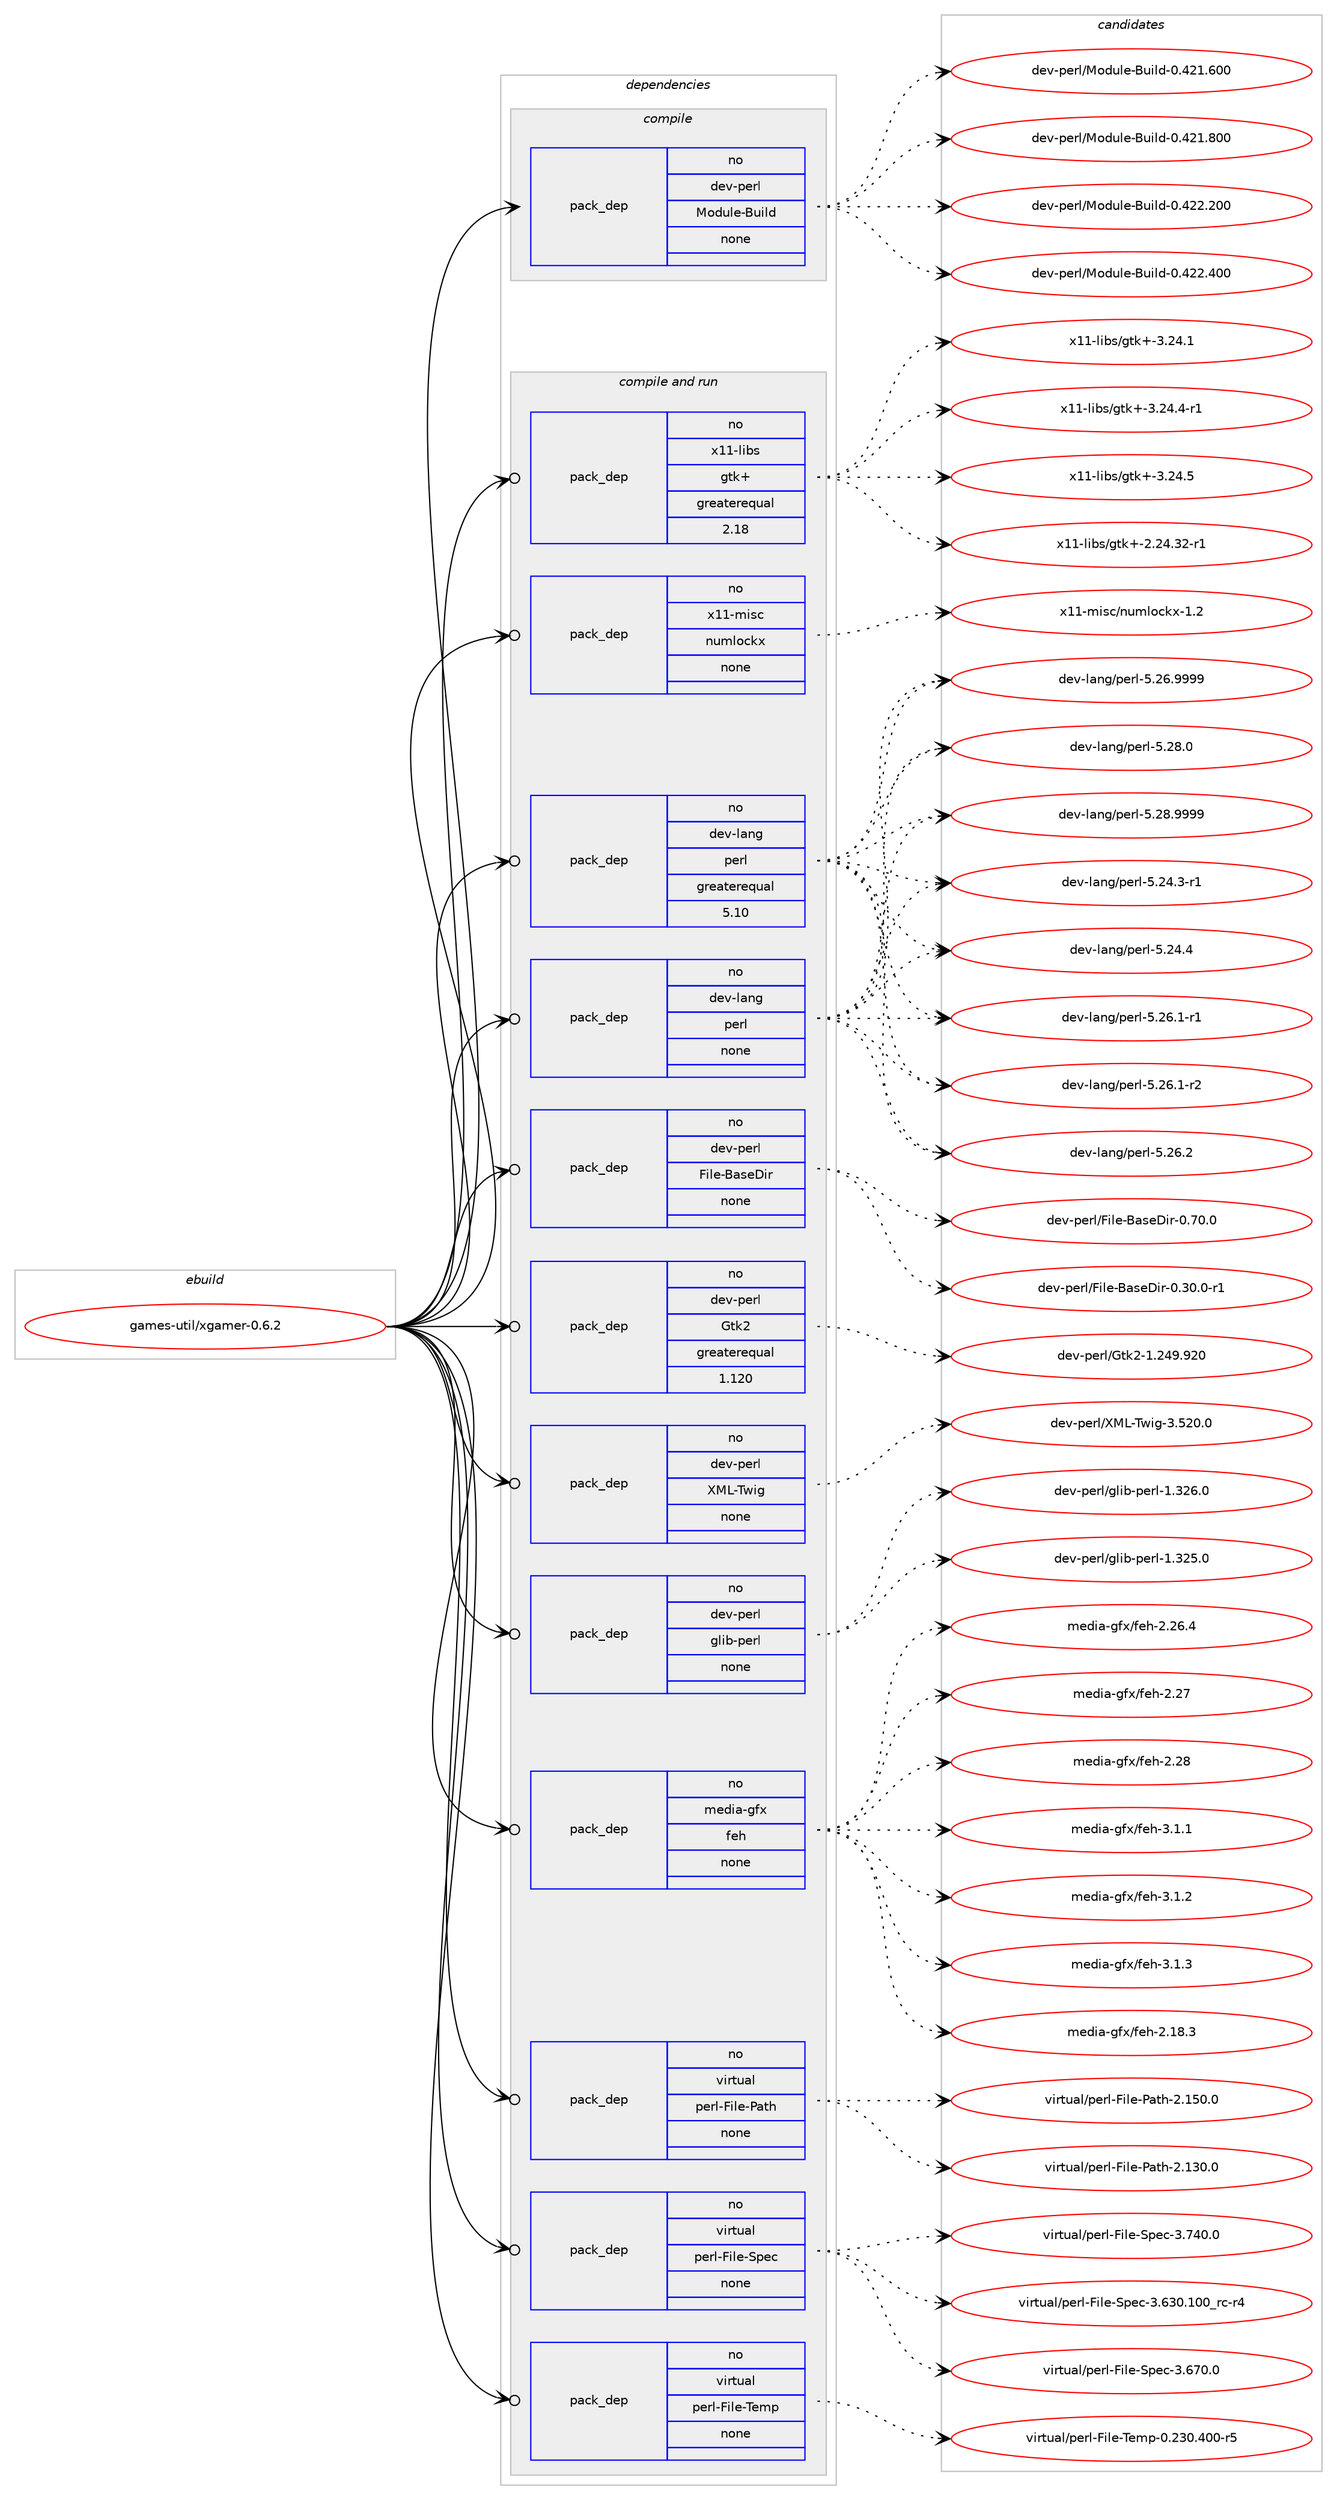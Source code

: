 digraph prolog {

# *************
# Graph options
# *************

newrank=true;
concentrate=true;
compound=true;
graph [rankdir=LR,fontname=Helvetica,fontsize=10,ranksep=1.5];#, ranksep=2.5, nodesep=0.2];
edge  [arrowhead=vee];
node  [fontname=Helvetica,fontsize=10];

# **********
# The ebuild
# **********

subgraph cluster_leftcol {
color=gray;
rank=same;
label=<<i>ebuild</i>>;
id [label="games-util/xgamer-0.6.2", color=red, width=4, href="../games-util/xgamer-0.6.2.svg"];
}

# ****************
# The dependencies
# ****************

subgraph cluster_midcol {
color=gray;
label=<<i>dependencies</i>>;
subgraph cluster_compile {
fillcolor="#eeeeee";
style=filled;
label=<<i>compile</i>>;
subgraph pack1110899 {
dependency1562332 [label=<<TABLE BORDER="0" CELLBORDER="1" CELLSPACING="0" CELLPADDING="4" WIDTH="220"><TR><TD ROWSPAN="6" CELLPADDING="30">pack_dep</TD></TR><TR><TD WIDTH="110">no</TD></TR><TR><TD>dev-perl</TD></TR><TR><TD>Module-Build</TD></TR><TR><TD>none</TD></TR><TR><TD></TD></TR></TABLE>>, shape=none, color=blue];
}
id:e -> dependency1562332:w [weight=20,style="solid",arrowhead="vee"];
}
subgraph cluster_compileandrun {
fillcolor="#eeeeee";
style=filled;
label=<<i>compile and run</i>>;
subgraph pack1110900 {
dependency1562333 [label=<<TABLE BORDER="0" CELLBORDER="1" CELLSPACING="0" CELLPADDING="4" WIDTH="220"><TR><TD ROWSPAN="6" CELLPADDING="30">pack_dep</TD></TR><TR><TD WIDTH="110">no</TD></TR><TR><TD>dev-lang</TD></TR><TR><TD>perl</TD></TR><TR><TD>greaterequal</TD></TR><TR><TD>5.10</TD></TR></TABLE>>, shape=none, color=blue];
}
id:e -> dependency1562333:w [weight=20,style="solid",arrowhead="odotvee"];
subgraph pack1110901 {
dependency1562334 [label=<<TABLE BORDER="0" CELLBORDER="1" CELLSPACING="0" CELLPADDING="4" WIDTH="220"><TR><TD ROWSPAN="6" CELLPADDING="30">pack_dep</TD></TR><TR><TD WIDTH="110">no</TD></TR><TR><TD>dev-lang</TD></TR><TR><TD>perl</TD></TR><TR><TD>none</TD></TR><TR><TD></TD></TR></TABLE>>, shape=none, color=blue];
}
id:e -> dependency1562334:w [weight=20,style="solid",arrowhead="odotvee"];
subgraph pack1110902 {
dependency1562335 [label=<<TABLE BORDER="0" CELLBORDER="1" CELLSPACING="0" CELLPADDING="4" WIDTH="220"><TR><TD ROWSPAN="6" CELLPADDING="30">pack_dep</TD></TR><TR><TD WIDTH="110">no</TD></TR><TR><TD>dev-perl</TD></TR><TR><TD>File-BaseDir</TD></TR><TR><TD>none</TD></TR><TR><TD></TD></TR></TABLE>>, shape=none, color=blue];
}
id:e -> dependency1562335:w [weight=20,style="solid",arrowhead="odotvee"];
subgraph pack1110903 {
dependency1562336 [label=<<TABLE BORDER="0" CELLBORDER="1" CELLSPACING="0" CELLPADDING="4" WIDTH="220"><TR><TD ROWSPAN="6" CELLPADDING="30">pack_dep</TD></TR><TR><TD WIDTH="110">no</TD></TR><TR><TD>dev-perl</TD></TR><TR><TD>Gtk2</TD></TR><TR><TD>greaterequal</TD></TR><TR><TD>1.120</TD></TR></TABLE>>, shape=none, color=blue];
}
id:e -> dependency1562336:w [weight=20,style="solid",arrowhead="odotvee"];
subgraph pack1110904 {
dependency1562337 [label=<<TABLE BORDER="0" CELLBORDER="1" CELLSPACING="0" CELLPADDING="4" WIDTH="220"><TR><TD ROWSPAN="6" CELLPADDING="30">pack_dep</TD></TR><TR><TD WIDTH="110">no</TD></TR><TR><TD>dev-perl</TD></TR><TR><TD>XML-Twig</TD></TR><TR><TD>none</TD></TR><TR><TD></TD></TR></TABLE>>, shape=none, color=blue];
}
id:e -> dependency1562337:w [weight=20,style="solid",arrowhead="odotvee"];
subgraph pack1110905 {
dependency1562338 [label=<<TABLE BORDER="0" CELLBORDER="1" CELLSPACING="0" CELLPADDING="4" WIDTH="220"><TR><TD ROWSPAN="6" CELLPADDING="30">pack_dep</TD></TR><TR><TD WIDTH="110">no</TD></TR><TR><TD>dev-perl</TD></TR><TR><TD>glib-perl</TD></TR><TR><TD>none</TD></TR><TR><TD></TD></TR></TABLE>>, shape=none, color=blue];
}
id:e -> dependency1562338:w [weight=20,style="solid",arrowhead="odotvee"];
subgraph pack1110906 {
dependency1562339 [label=<<TABLE BORDER="0" CELLBORDER="1" CELLSPACING="0" CELLPADDING="4" WIDTH="220"><TR><TD ROWSPAN="6" CELLPADDING="30">pack_dep</TD></TR><TR><TD WIDTH="110">no</TD></TR><TR><TD>media-gfx</TD></TR><TR><TD>feh</TD></TR><TR><TD>none</TD></TR><TR><TD></TD></TR></TABLE>>, shape=none, color=blue];
}
id:e -> dependency1562339:w [weight=20,style="solid",arrowhead="odotvee"];
subgraph pack1110907 {
dependency1562340 [label=<<TABLE BORDER="0" CELLBORDER="1" CELLSPACING="0" CELLPADDING="4" WIDTH="220"><TR><TD ROWSPAN="6" CELLPADDING="30">pack_dep</TD></TR><TR><TD WIDTH="110">no</TD></TR><TR><TD>virtual</TD></TR><TR><TD>perl-File-Path</TD></TR><TR><TD>none</TD></TR><TR><TD></TD></TR></TABLE>>, shape=none, color=blue];
}
id:e -> dependency1562340:w [weight=20,style="solid",arrowhead="odotvee"];
subgraph pack1110908 {
dependency1562341 [label=<<TABLE BORDER="0" CELLBORDER="1" CELLSPACING="0" CELLPADDING="4" WIDTH="220"><TR><TD ROWSPAN="6" CELLPADDING="30">pack_dep</TD></TR><TR><TD WIDTH="110">no</TD></TR><TR><TD>virtual</TD></TR><TR><TD>perl-File-Spec</TD></TR><TR><TD>none</TD></TR><TR><TD></TD></TR></TABLE>>, shape=none, color=blue];
}
id:e -> dependency1562341:w [weight=20,style="solid",arrowhead="odotvee"];
subgraph pack1110909 {
dependency1562342 [label=<<TABLE BORDER="0" CELLBORDER="1" CELLSPACING="0" CELLPADDING="4" WIDTH="220"><TR><TD ROWSPAN="6" CELLPADDING="30">pack_dep</TD></TR><TR><TD WIDTH="110">no</TD></TR><TR><TD>virtual</TD></TR><TR><TD>perl-File-Temp</TD></TR><TR><TD>none</TD></TR><TR><TD></TD></TR></TABLE>>, shape=none, color=blue];
}
id:e -> dependency1562342:w [weight=20,style="solid",arrowhead="odotvee"];
subgraph pack1110910 {
dependency1562343 [label=<<TABLE BORDER="0" CELLBORDER="1" CELLSPACING="0" CELLPADDING="4" WIDTH="220"><TR><TD ROWSPAN="6" CELLPADDING="30">pack_dep</TD></TR><TR><TD WIDTH="110">no</TD></TR><TR><TD>x11-libs</TD></TR><TR><TD>gtk+</TD></TR><TR><TD>greaterequal</TD></TR><TR><TD>2.18</TD></TR></TABLE>>, shape=none, color=blue];
}
id:e -> dependency1562343:w [weight=20,style="solid",arrowhead="odotvee"];
subgraph pack1110911 {
dependency1562344 [label=<<TABLE BORDER="0" CELLBORDER="1" CELLSPACING="0" CELLPADDING="4" WIDTH="220"><TR><TD ROWSPAN="6" CELLPADDING="30">pack_dep</TD></TR><TR><TD WIDTH="110">no</TD></TR><TR><TD>x11-misc</TD></TR><TR><TD>numlockx</TD></TR><TR><TD>none</TD></TR><TR><TD></TD></TR></TABLE>>, shape=none, color=blue];
}
id:e -> dependency1562344:w [weight=20,style="solid",arrowhead="odotvee"];
}
subgraph cluster_run {
fillcolor="#eeeeee";
style=filled;
label=<<i>run</i>>;
}
}

# **************
# The candidates
# **************

subgraph cluster_choices {
rank=same;
color=gray;
label=<<i>candidates</i>>;

subgraph choice1110899 {
color=black;
nodesep=1;
choice100101118451121011141084777111100117108101456611710510810045484652504946544848 [label="dev-perl/Module-Build-0.421.600", color=red, width=4,href="../dev-perl/Module-Build-0.421.600.svg"];
choice100101118451121011141084777111100117108101456611710510810045484652504946564848 [label="dev-perl/Module-Build-0.421.800", color=red, width=4,href="../dev-perl/Module-Build-0.421.800.svg"];
choice100101118451121011141084777111100117108101456611710510810045484652505046504848 [label="dev-perl/Module-Build-0.422.200", color=red, width=4,href="../dev-perl/Module-Build-0.422.200.svg"];
choice100101118451121011141084777111100117108101456611710510810045484652505046524848 [label="dev-perl/Module-Build-0.422.400", color=red, width=4,href="../dev-perl/Module-Build-0.422.400.svg"];
dependency1562332:e -> choice100101118451121011141084777111100117108101456611710510810045484652504946544848:w [style=dotted,weight="100"];
dependency1562332:e -> choice100101118451121011141084777111100117108101456611710510810045484652504946564848:w [style=dotted,weight="100"];
dependency1562332:e -> choice100101118451121011141084777111100117108101456611710510810045484652505046504848:w [style=dotted,weight="100"];
dependency1562332:e -> choice100101118451121011141084777111100117108101456611710510810045484652505046524848:w [style=dotted,weight="100"];
}
subgraph choice1110900 {
color=black;
nodesep=1;
choice100101118451089711010347112101114108455346505246514511449 [label="dev-lang/perl-5.24.3-r1", color=red, width=4,href="../dev-lang/perl-5.24.3-r1.svg"];
choice10010111845108971101034711210111410845534650524652 [label="dev-lang/perl-5.24.4", color=red, width=4,href="../dev-lang/perl-5.24.4.svg"];
choice100101118451089711010347112101114108455346505446494511449 [label="dev-lang/perl-5.26.1-r1", color=red, width=4,href="../dev-lang/perl-5.26.1-r1.svg"];
choice100101118451089711010347112101114108455346505446494511450 [label="dev-lang/perl-5.26.1-r2", color=red, width=4,href="../dev-lang/perl-5.26.1-r2.svg"];
choice10010111845108971101034711210111410845534650544650 [label="dev-lang/perl-5.26.2", color=red, width=4,href="../dev-lang/perl-5.26.2.svg"];
choice10010111845108971101034711210111410845534650544657575757 [label="dev-lang/perl-5.26.9999", color=red, width=4,href="../dev-lang/perl-5.26.9999.svg"];
choice10010111845108971101034711210111410845534650564648 [label="dev-lang/perl-5.28.0", color=red, width=4,href="../dev-lang/perl-5.28.0.svg"];
choice10010111845108971101034711210111410845534650564657575757 [label="dev-lang/perl-5.28.9999", color=red, width=4,href="../dev-lang/perl-5.28.9999.svg"];
dependency1562333:e -> choice100101118451089711010347112101114108455346505246514511449:w [style=dotted,weight="100"];
dependency1562333:e -> choice10010111845108971101034711210111410845534650524652:w [style=dotted,weight="100"];
dependency1562333:e -> choice100101118451089711010347112101114108455346505446494511449:w [style=dotted,weight="100"];
dependency1562333:e -> choice100101118451089711010347112101114108455346505446494511450:w [style=dotted,weight="100"];
dependency1562333:e -> choice10010111845108971101034711210111410845534650544650:w [style=dotted,weight="100"];
dependency1562333:e -> choice10010111845108971101034711210111410845534650544657575757:w [style=dotted,weight="100"];
dependency1562333:e -> choice10010111845108971101034711210111410845534650564648:w [style=dotted,weight="100"];
dependency1562333:e -> choice10010111845108971101034711210111410845534650564657575757:w [style=dotted,weight="100"];
}
subgraph choice1110901 {
color=black;
nodesep=1;
choice100101118451089711010347112101114108455346505246514511449 [label="dev-lang/perl-5.24.3-r1", color=red, width=4,href="../dev-lang/perl-5.24.3-r1.svg"];
choice10010111845108971101034711210111410845534650524652 [label="dev-lang/perl-5.24.4", color=red, width=4,href="../dev-lang/perl-5.24.4.svg"];
choice100101118451089711010347112101114108455346505446494511449 [label="dev-lang/perl-5.26.1-r1", color=red, width=4,href="../dev-lang/perl-5.26.1-r1.svg"];
choice100101118451089711010347112101114108455346505446494511450 [label="dev-lang/perl-5.26.1-r2", color=red, width=4,href="../dev-lang/perl-5.26.1-r2.svg"];
choice10010111845108971101034711210111410845534650544650 [label="dev-lang/perl-5.26.2", color=red, width=4,href="../dev-lang/perl-5.26.2.svg"];
choice10010111845108971101034711210111410845534650544657575757 [label="dev-lang/perl-5.26.9999", color=red, width=4,href="../dev-lang/perl-5.26.9999.svg"];
choice10010111845108971101034711210111410845534650564648 [label="dev-lang/perl-5.28.0", color=red, width=4,href="../dev-lang/perl-5.28.0.svg"];
choice10010111845108971101034711210111410845534650564657575757 [label="dev-lang/perl-5.28.9999", color=red, width=4,href="../dev-lang/perl-5.28.9999.svg"];
dependency1562334:e -> choice100101118451089711010347112101114108455346505246514511449:w [style=dotted,weight="100"];
dependency1562334:e -> choice10010111845108971101034711210111410845534650524652:w [style=dotted,weight="100"];
dependency1562334:e -> choice100101118451089711010347112101114108455346505446494511449:w [style=dotted,weight="100"];
dependency1562334:e -> choice100101118451089711010347112101114108455346505446494511450:w [style=dotted,weight="100"];
dependency1562334:e -> choice10010111845108971101034711210111410845534650544650:w [style=dotted,weight="100"];
dependency1562334:e -> choice10010111845108971101034711210111410845534650544657575757:w [style=dotted,weight="100"];
dependency1562334:e -> choice10010111845108971101034711210111410845534650564648:w [style=dotted,weight="100"];
dependency1562334:e -> choice10010111845108971101034711210111410845534650564657575757:w [style=dotted,weight="100"];
}
subgraph choice1110902 {
color=black;
nodesep=1;
choice10010111845112101114108477010510810145669711510168105114454846514846484511449 [label="dev-perl/File-BaseDir-0.30.0-r1", color=red, width=4,href="../dev-perl/File-BaseDir-0.30.0-r1.svg"];
choice1001011184511210111410847701051081014566971151016810511445484655484648 [label="dev-perl/File-BaseDir-0.70.0", color=red, width=4,href="../dev-perl/File-BaseDir-0.70.0.svg"];
dependency1562335:e -> choice10010111845112101114108477010510810145669711510168105114454846514846484511449:w [style=dotted,weight="100"];
dependency1562335:e -> choice1001011184511210111410847701051081014566971151016810511445484655484648:w [style=dotted,weight="100"];
}
subgraph choice1110903 {
color=black;
nodesep=1;
choice1001011184511210111410847711161075045494650525746575048 [label="dev-perl/Gtk2-1.249.920", color=red, width=4,href="../dev-perl/Gtk2-1.249.920.svg"];
dependency1562336:e -> choice1001011184511210111410847711161075045494650525746575048:w [style=dotted,weight="100"];
}
subgraph choice1110904 {
color=black;
nodesep=1;
choice100101118451121011141084788777645841191051034551465350484648 [label="dev-perl/XML-Twig-3.520.0", color=red, width=4,href="../dev-perl/XML-Twig-3.520.0.svg"];
dependency1562337:e -> choice100101118451121011141084788777645841191051034551465350484648:w [style=dotted,weight="100"];
}
subgraph choice1110905 {
color=black;
nodesep=1;
choice100101118451121011141084710310810598451121011141084549465150534648 [label="dev-perl/glib-perl-1.325.0", color=red, width=4,href="../dev-perl/glib-perl-1.325.0.svg"];
choice100101118451121011141084710310810598451121011141084549465150544648 [label="dev-perl/glib-perl-1.326.0", color=red, width=4,href="../dev-perl/glib-perl-1.326.0.svg"];
dependency1562338:e -> choice100101118451121011141084710310810598451121011141084549465150534648:w [style=dotted,weight="100"];
dependency1562338:e -> choice100101118451121011141084710310810598451121011141084549465150544648:w [style=dotted,weight="100"];
}
subgraph choice1110906 {
color=black;
nodesep=1;
choice10910110010597451031021204710210110445504649564651 [label="media-gfx/feh-2.18.3", color=red, width=4,href="../media-gfx/feh-2.18.3.svg"];
choice10910110010597451031021204710210110445504650544652 [label="media-gfx/feh-2.26.4", color=red, width=4,href="../media-gfx/feh-2.26.4.svg"];
choice1091011001059745103102120471021011044550465055 [label="media-gfx/feh-2.27", color=red, width=4,href="../media-gfx/feh-2.27.svg"];
choice1091011001059745103102120471021011044550465056 [label="media-gfx/feh-2.28", color=red, width=4,href="../media-gfx/feh-2.28.svg"];
choice109101100105974510310212047102101104455146494649 [label="media-gfx/feh-3.1.1", color=red, width=4,href="../media-gfx/feh-3.1.1.svg"];
choice109101100105974510310212047102101104455146494650 [label="media-gfx/feh-3.1.2", color=red, width=4,href="../media-gfx/feh-3.1.2.svg"];
choice109101100105974510310212047102101104455146494651 [label="media-gfx/feh-3.1.3", color=red, width=4,href="../media-gfx/feh-3.1.3.svg"];
dependency1562339:e -> choice10910110010597451031021204710210110445504649564651:w [style=dotted,weight="100"];
dependency1562339:e -> choice10910110010597451031021204710210110445504650544652:w [style=dotted,weight="100"];
dependency1562339:e -> choice1091011001059745103102120471021011044550465055:w [style=dotted,weight="100"];
dependency1562339:e -> choice1091011001059745103102120471021011044550465056:w [style=dotted,weight="100"];
dependency1562339:e -> choice109101100105974510310212047102101104455146494649:w [style=dotted,weight="100"];
dependency1562339:e -> choice109101100105974510310212047102101104455146494650:w [style=dotted,weight="100"];
dependency1562339:e -> choice109101100105974510310212047102101104455146494651:w [style=dotted,weight="100"];
}
subgraph choice1110907 {
color=black;
nodesep=1;
choice118105114116117971084711210111410845701051081014580971161044550464951484648 [label="virtual/perl-File-Path-2.130.0", color=red, width=4,href="../virtual/perl-File-Path-2.130.0.svg"];
choice118105114116117971084711210111410845701051081014580971161044550464953484648 [label="virtual/perl-File-Path-2.150.0", color=red, width=4,href="../virtual/perl-File-Path-2.150.0.svg"];
dependency1562340:e -> choice118105114116117971084711210111410845701051081014580971161044550464951484648:w [style=dotted,weight="100"];
dependency1562340:e -> choice118105114116117971084711210111410845701051081014580971161044550464953484648:w [style=dotted,weight="100"];
}
subgraph choice1110908 {
color=black;
nodesep=1;
choice118105114116117971084711210111410845701051081014583112101994551465451484649484895114994511452 [label="virtual/perl-File-Spec-3.630.100_rc-r4", color=red, width=4,href="../virtual/perl-File-Spec-3.630.100_rc-r4.svg"];
choice118105114116117971084711210111410845701051081014583112101994551465455484648 [label="virtual/perl-File-Spec-3.670.0", color=red, width=4,href="../virtual/perl-File-Spec-3.670.0.svg"];
choice118105114116117971084711210111410845701051081014583112101994551465552484648 [label="virtual/perl-File-Spec-3.740.0", color=red, width=4,href="../virtual/perl-File-Spec-3.740.0.svg"];
dependency1562341:e -> choice118105114116117971084711210111410845701051081014583112101994551465451484649484895114994511452:w [style=dotted,weight="100"];
dependency1562341:e -> choice118105114116117971084711210111410845701051081014583112101994551465455484648:w [style=dotted,weight="100"];
dependency1562341:e -> choice118105114116117971084711210111410845701051081014583112101994551465552484648:w [style=dotted,weight="100"];
}
subgraph choice1110909 {
color=black;
nodesep=1;
choice118105114116117971084711210111410845701051081014584101109112454846505148465248484511453 [label="virtual/perl-File-Temp-0.230.400-r5", color=red, width=4,href="../virtual/perl-File-Temp-0.230.400-r5.svg"];
dependency1562342:e -> choice118105114116117971084711210111410845701051081014584101109112454846505148465248484511453:w [style=dotted,weight="100"];
}
subgraph choice1110910 {
color=black;
nodesep=1;
choice12049494510810598115471031161074345504650524651504511449 [label="x11-libs/gtk+-2.24.32-r1", color=red, width=4,href="../x11-libs/gtk+-2.24.32-r1.svg"];
choice12049494510810598115471031161074345514650524649 [label="x11-libs/gtk+-3.24.1", color=red, width=4,href="../x11-libs/gtk+-3.24.1.svg"];
choice120494945108105981154710311610743455146505246524511449 [label="x11-libs/gtk+-3.24.4-r1", color=red, width=4,href="../x11-libs/gtk+-3.24.4-r1.svg"];
choice12049494510810598115471031161074345514650524653 [label="x11-libs/gtk+-3.24.5", color=red, width=4,href="../x11-libs/gtk+-3.24.5.svg"];
dependency1562343:e -> choice12049494510810598115471031161074345504650524651504511449:w [style=dotted,weight="100"];
dependency1562343:e -> choice12049494510810598115471031161074345514650524649:w [style=dotted,weight="100"];
dependency1562343:e -> choice120494945108105981154710311610743455146505246524511449:w [style=dotted,weight="100"];
dependency1562343:e -> choice12049494510810598115471031161074345514650524653:w [style=dotted,weight="100"];
}
subgraph choice1110911 {
color=black;
nodesep=1;
choice12049494510910511599471101171091081119910712045494650 [label="x11-misc/numlockx-1.2", color=red, width=4,href="../x11-misc/numlockx-1.2.svg"];
dependency1562344:e -> choice12049494510910511599471101171091081119910712045494650:w [style=dotted,weight="100"];
}
}

}
